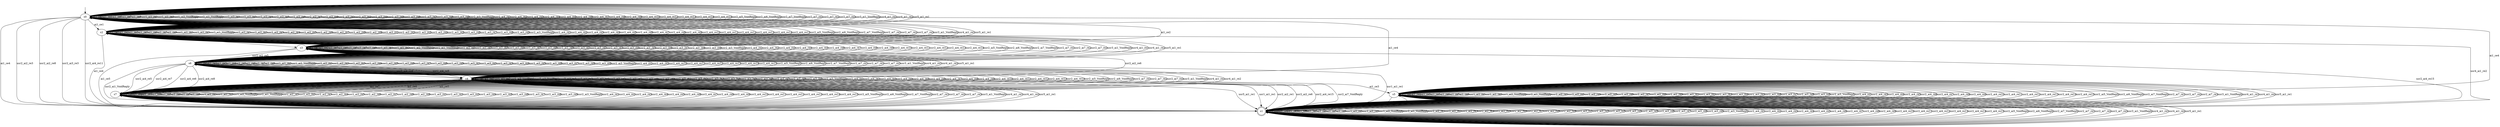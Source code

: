 digraph B {
s0 [label="s0"];
s1 [label="s1", shape=doublecircle];
s2 [label="s2"];
s3 [label="s3"];
s4 [label="s4"];
s5 [label="s5"];
s6 [label="s6"];
s7 [label="s7"];
s0 -> s2 [label="ai1_ce1"];
s0 -> s3 [label="ai1_ce2"];
s0 -> s0 [label="ai1_ce3"];
s0 -> s1 [label="ai1_ce4"];
s0 -> s0 [label="ai1_ce5"];
s0 -> s0 [label="ai1_ce6"];
s0 -> s0 [label="ai1_ce7"];
s0 -> s0 [label="ai1_ce8"];
s0 -> s0 [label="usr1_ai1_re1"];
s0 -> s0 [label="usr1_ai1_re2"];
s0 -> s0 [label="usr1_ai2_VoidReply"];
s0 -> s0 [label="usr2_ai1_VoidReply"];
s0 -> s0 [label="usr2_ai2_re1"];
s0 -> s0 [label="usr2_ai2_re2"];
s0 -> s1 [label="usr2_ai2_re3"];
s0 -> s0 [label="usr2_ai2_re4"];
s0 -> s0 [label="usr2_ai2_re5"];
s0 -> s0 [label="usr2_ai2_re6"];
s0 -> s0 [label="usr2_ai2_re7"];
s0 -> s1 [label="usr2_ai2_re8"];
s0 -> s0 [label="usr2_ai2_re9"];
s0 -> s0 [label="usr2_ai3_re1"];
s0 -> s0 [label="usr2_ai3_re2"];
s0 -> s1 [label="usr2_ai3_re3"];
s0 -> s0 [label="usr2_ai3_re4"];
s0 -> s0 [label="usr2_ai3_re5"];
s0 -> s0 [label="usr2_ai3_re6"];
s0 -> s0 [label="usr2_ai3_re7"];
s0 -> s0 [label="usr2_ai3_re8"];
s0 -> s0 [label="usr2_ai3_re9"];
s0 -> s0 [label="usr2_ai3_VoidReply"];
s0 -> s0 [label="usr2_ai4_re1"];
s0 -> s0 [label="usr2_ai4_re2"];
s0 -> s0 [label="usr2_ai4_re3"];
s0 -> s0 [label="usr2_ai4_re4"];
s0 -> s0 [label="usr2_ai4_re5"];
s0 -> s0 [label="usr2_ai4_re6"];
s0 -> s0 [label="usr2_ai4_re7"];
s0 -> s0 [label="usr2_ai4_re8"];
s0 -> s0 [label="usr2_ai4_re9"];
s0 -> s0 [label="usr2_ai4_re10"];
s0 -> s1 [label="usr2_ai4_re11"];
s0 -> s0 [label="usr2_ai4_re12"];
s0 -> s0 [label="usr2_ai4_re13"];
s0 -> s0 [label="usr2_ai4_re14"];
s0 -> s0 [label="usr2_ai4_re15"];
s0 -> s0 [label="usr2_ai5_VoidReply"];
s0 -> s0 [label="usr2_ai6_VoidReply"];
s0 -> s0 [label="usr2_ai7_VoidReply"];
s0 -> s0 [label="usr2_ai7_re1"];
s0 -> s0 [label="usr2_ai7_re2"];
s0 -> s0 [label="usr2_ai7_re3"];
s0 -> s0 [label="usr3_ai1_VoidReply"];
s0 -> s0 [label="usr4_ai1_re1"];
s0 -> s0 [label="usr4_ai1_re2"];
s0 -> s0 [label="usr5_ai1_re1"];
s1 -> s1 [label="ai1_ce1"];
s1 -> s1 [label="ai1_ce2"];
s1 -> s1 [label="ai1_ce3"];
s1 -> s1 [label="ai1_ce4"];
s1 -> s1 [label="ai1_ce5"];
s1 -> s1 [label="ai1_ce6"];
s1 -> s1 [label="ai1_ce7"];
s1 -> s1 [label="ai1_ce8"];
s1 -> s1 [label="usr1_ai1_re1"];
s1 -> s1 [label="usr1_ai1_re2"];
s1 -> s1 [label="usr1_ai2_VoidReply"];
s1 -> s1 [label="usr2_ai1_VoidReply"];
s1 -> s1 [label="usr2_ai2_re1"];
s1 -> s1 [label="usr2_ai2_re2"];
s1 -> s1 [label="usr2_ai2_re3"];
s1 -> s1 [label="usr2_ai2_re4"];
s1 -> s1 [label="usr2_ai2_re5"];
s1 -> s1 [label="usr2_ai2_re6"];
s1 -> s1 [label="usr2_ai2_re7"];
s1 -> s1 [label="usr2_ai2_re8"];
s1 -> s1 [label="usr2_ai2_re9"];
s1 -> s1 [label="usr2_ai3_re1"];
s1 -> s1 [label="usr2_ai3_re2"];
s1 -> s1 [label="usr2_ai3_re3"];
s1 -> s1 [label="usr2_ai3_re4"];
s1 -> s1 [label="usr2_ai3_re5"];
s1 -> s1 [label="usr2_ai3_re6"];
s1 -> s1 [label="usr2_ai3_re7"];
s1 -> s1 [label="usr2_ai3_re8"];
s1 -> s1 [label="usr2_ai3_re9"];
s1 -> s1 [label="usr2_ai3_VoidReply"];
s1 -> s1 [label="usr2_ai4_re1"];
s1 -> s1 [label="usr2_ai4_re2"];
s1 -> s1 [label="usr2_ai4_re3"];
s1 -> s1 [label="usr2_ai4_re4"];
s1 -> s1 [label="usr2_ai4_re5"];
s1 -> s1 [label="usr2_ai4_re6"];
s1 -> s1 [label="usr2_ai4_re7"];
s1 -> s1 [label="usr2_ai4_re8"];
s1 -> s1 [label="usr2_ai4_re9"];
s1 -> s1 [label="usr2_ai4_re10"];
s1 -> s1 [label="usr2_ai4_re11"];
s1 -> s1 [label="usr2_ai4_re12"];
s1 -> s1 [label="usr2_ai4_re13"];
s1 -> s1 [label="usr2_ai4_re14"];
s1 -> s1 [label="usr2_ai4_re15"];
s1 -> s1 [label="usr2_ai5_VoidReply"];
s1 -> s1 [label="usr2_ai6_VoidReply"];
s1 -> s1 [label="usr2_ai7_VoidReply"];
s1 -> s1 [label="usr2_ai7_re1"];
s1 -> s1 [label="usr2_ai7_re2"];
s1 -> s1 [label="usr2_ai7_re3"];
s1 -> s1 [label="usr3_ai1_VoidReply"];
s1 -> s1 [label="usr4_ai1_re1"];
s1 -> s1 [label="usr4_ai1_re2"];
s1 -> s1 [label="usr5_ai1_re1"];
s2 -> s2 [label="ai1_ce1"];
s2 -> s2 [label="ai1_ce2"];
s2 -> s2 [label="ai1_ce3"];
s2 -> s1 [label="ai1_ce4"];
s2 -> s2 [label="ai1_ce5"];
s2 -> s2 [label="ai1_ce6"];
s2 -> s2 [label="ai1_ce7"];
s2 -> s2 [label="ai1_ce8"];
s2 -> s2 [label="usr1_ai1_re1"];
s2 -> s2 [label="usr1_ai1_re2"];
s2 -> s3 [label="usr1_ai2_VoidReply"];
s2 -> s2 [label="usr2_ai1_VoidReply"];
s2 -> s2 [label="usr2_ai2_re1"];
s2 -> s2 [label="usr2_ai2_re2"];
s2 -> s2 [label="usr2_ai2_re3"];
s2 -> s2 [label="usr2_ai2_re4"];
s2 -> s2 [label="usr2_ai2_re5"];
s2 -> s2 [label="usr2_ai2_re6"];
s2 -> s2 [label="usr2_ai2_re7"];
s2 -> s2 [label="usr2_ai2_re8"];
s2 -> s2 [label="usr2_ai2_re9"];
s2 -> s2 [label="usr2_ai3_re1"];
s2 -> s2 [label="usr2_ai3_re2"];
s2 -> s2 [label="usr2_ai3_re3"];
s2 -> s2 [label="usr2_ai3_re4"];
s2 -> s2 [label="usr2_ai3_re5"];
s2 -> s2 [label="usr2_ai3_re6"];
s2 -> s2 [label="usr2_ai3_re7"];
s2 -> s2 [label="usr2_ai3_re8"];
s2 -> s2 [label="usr2_ai3_re9"];
s2 -> s2 [label="usr2_ai3_VoidReply"];
s2 -> s2 [label="usr2_ai4_re1"];
s2 -> s2 [label="usr2_ai4_re2"];
s2 -> s2 [label="usr2_ai4_re3"];
s2 -> s2 [label="usr2_ai4_re4"];
s2 -> s2 [label="usr2_ai4_re5"];
s2 -> s2 [label="usr2_ai4_re6"];
s2 -> s2 [label="usr2_ai4_re7"];
s2 -> s2 [label="usr2_ai4_re8"];
s2 -> s2 [label="usr2_ai4_re9"];
s2 -> s2 [label="usr2_ai4_re10"];
s2 -> s2 [label="usr2_ai4_re11"];
s2 -> s2 [label="usr2_ai4_re12"];
s2 -> s2 [label="usr2_ai4_re13"];
s2 -> s2 [label="usr2_ai4_re14"];
s2 -> s2 [label="usr2_ai4_re15"];
s2 -> s2 [label="usr2_ai5_VoidReply"];
s2 -> s2 [label="usr2_ai6_VoidReply"];
s2 -> s2 [label="usr2_ai7_VoidReply"];
s2 -> s2 [label="usr2_ai7_re1"];
s2 -> s2 [label="usr2_ai7_re2"];
s2 -> s2 [label="usr2_ai7_re3"];
s2 -> s2 [label="usr3_ai1_VoidReply"];
s2 -> s2 [label="usr4_ai1_re1"];
s2 -> s1 [label="usr4_ai1_re2"];
s2 -> s2 [label="usr5_ai1_re1"];
s3 -> s3 [label="ai1_ce1"];
s3 -> s3 [label="ai1_ce2"];
s3 -> s3 [label="ai1_ce3"];
s3 -> s3 [label="ai1_ce4"];
s3 -> s1 [label="ai1_ce5"];
s3 -> s3 [label="ai1_ce6"];
s3 -> s3 [label="ai1_ce7"];
s3 -> s3 [label="ai1_ce8"];
s3 -> s3 [label="usr1_ai1_re1"];
s3 -> s3 [label="usr1_ai1_re2"];
s3 -> s3 [label="usr1_ai2_VoidReply"];
s3 -> s3 [label="usr2_ai1_VoidReply"];
s3 -> s3 [label="usr2_ai2_re1"];
s3 -> s3 [label="usr2_ai2_re2"];
s3 -> s3 [label="usr2_ai2_re3"];
s3 -> s3 [label="usr2_ai2_re4"];
s3 -> s6 [label="usr2_ai2_re5"];
s3 -> s4 [label="usr2_ai2_re6"];
s3 -> s3 [label="usr2_ai2_re7"];
s3 -> s3 [label="usr2_ai2_re8"];
s3 -> s3 [label="usr2_ai2_re9"];
s3 -> s3 [label="usr2_ai3_re1"];
s3 -> s3 [label="usr2_ai3_re2"];
s3 -> s3 [label="usr2_ai3_re3"];
s3 -> s3 [label="usr2_ai3_re4"];
s3 -> s3 [label="usr2_ai3_re5"];
s3 -> s3 [label="usr2_ai3_re6"];
s3 -> s3 [label="usr2_ai3_re7"];
s3 -> s3 [label="usr2_ai3_re8"];
s3 -> s3 [label="usr2_ai3_re9"];
s3 -> s3 [label="usr2_ai3_VoidReply"];
s3 -> s3 [label="usr2_ai4_re1"];
s3 -> s3 [label="usr2_ai4_re2"];
s3 -> s3 [label="usr2_ai4_re3"];
s3 -> s3 [label="usr2_ai4_re4"];
s3 -> s3 [label="usr2_ai4_re5"];
s3 -> s3 [label="usr2_ai4_re6"];
s3 -> s3 [label="usr2_ai4_re7"];
s3 -> s3 [label="usr2_ai4_re8"];
s3 -> s3 [label="usr2_ai4_re9"];
s3 -> s3 [label="usr2_ai4_re10"];
s3 -> s3 [label="usr2_ai4_re11"];
s3 -> s3 [label="usr2_ai4_re12"];
s3 -> s3 [label="usr2_ai4_re13"];
s3 -> s3 [label="usr2_ai4_re14"];
s3 -> s1 [label="usr2_ai4_re15"];
s3 -> s3 [label="usr2_ai5_VoidReply"];
s3 -> s3 [label="usr2_ai6_VoidReply"];
s3 -> s3 [label="usr2_ai7_VoidReply"];
s3 -> s3 [label="usr2_ai7_re1"];
s3 -> s3 [label="usr2_ai7_re2"];
s3 -> s3 [label="usr2_ai7_re3"];
s3 -> s3 [label="usr3_ai1_VoidReply"];
s3 -> s3 [label="usr4_ai1_re1"];
s3 -> s3 [label="usr4_ai1_re2"];
s3 -> s3 [label="usr5_ai1_re1"];
s4 -> s4 [label="ai1_ce1"];
s4 -> s4 [label="ai1_ce2"];
s4 -> s5 [label="ai1_ce3"];
s4 -> s0 [label="ai1_ce4"];
s4 -> s7 [label="ai1_ce5"];
s4 -> s7 [label="ai1_ce6"];
s4 -> s7 [label="ai1_ce7"];
s4 -> s7 [label="ai1_ce8"];
s4 -> s1 [label="usr1_ai1_re1"];
s4 -> s4 [label="usr1_ai1_re2"];
s4 -> s4 [label="usr1_ai2_VoidReply"];
s4 -> s4 [label="usr2_ai1_VoidReply"];
s4 -> s1 [label="usr2_ai2_re1"];
s4 -> s4 [label="usr2_ai2_re2"];
s4 -> s4 [label="usr2_ai2_re3"];
s4 -> s4 [label="usr2_ai2_re4"];
s4 -> s4 [label="usr2_ai2_re5"];
s4 -> s1 [label="usr2_ai2_re6"];
s4 -> s4 [label="usr2_ai2_re7"];
s4 -> s4 [label="usr2_ai2_re8"];
s4 -> s4 [label="usr2_ai2_re9"];
s4 -> s4 [label="usr2_ai3_re1"];
s4 -> s4 [label="usr2_ai3_re2"];
s4 -> s4 [label="usr2_ai3_re3"];
s4 -> s4 [label="usr2_ai3_re4"];
s4 -> s4 [label="usr2_ai3_re5"];
s4 -> s4 [label="usr2_ai3_re6"];
s4 -> s4 [label="usr2_ai3_re7"];
s4 -> s4 [label="usr2_ai3_re8"];
s4 -> s4 [label="usr2_ai3_re9"];
s4 -> s4 [label="usr2_ai3_VoidReply"];
s4 -> s4 [label="usr2_ai4_re1"];
s4 -> s4 [label="usr2_ai4_re2"];
s4 -> s4 [label="usr2_ai4_re3"];
s4 -> s4 [label="usr2_ai4_re4"];
s4 -> s4 [label="usr2_ai4_re5"];
s4 -> s4 [label="usr2_ai4_re6"];
s4 -> s4 [label="usr2_ai4_re7"];
s4 -> s4 [label="usr2_ai4_re8"];
s4 -> s4 [label="usr2_ai4_re9"];
s4 -> s4 [label="usr2_ai4_re10"];
s4 -> s4 [label="usr2_ai4_re11"];
s4 -> s4 [label="usr2_ai4_re12"];
s4 -> s4 [label="usr2_ai4_re13"];
s4 -> s4 [label="usr2_ai4_re14"];
s4 -> s1 [label="usr2_ai4_re15"];
s4 -> s4 [label="usr2_ai5_VoidReply"];
s4 -> s4 [label="usr2_ai6_VoidReply"];
s4 -> s1 [label="usr2_ai7_VoidReply"];
s4 -> s4 [label="usr2_ai7_re1"];
s4 -> s4 [label="usr2_ai7_re2"];
s4 -> s4 [label="usr2_ai7_re3"];
s4 -> s4 [label="usr3_ai1_VoidReply"];
s4 -> s4 [label="usr4_ai1_re1"];
s4 -> s4 [label="usr4_ai1_re2"];
s4 -> s1 [label="usr5_ai1_re1"];
s5 -> s5 [label="ai1_ce1"];
s5 -> s5 [label="ai1_ce2"];
s5 -> s5 [label="ai1_ce3"];
s5 -> s0 [label="ai1_ce4"];
s5 -> s5 [label="ai1_ce5"];
s5 -> s5 [label="ai1_ce6"];
s5 -> s5 [label="ai1_ce7"];
s5 -> s5 [label="ai1_ce8"];
s5 -> s5 [label="usr1_ai1_re1"];
s5 -> s5 [label="usr1_ai1_re2"];
s5 -> s5 [label="usr1_ai2_VoidReply"];
s5 -> s5 [label="usr2_ai1_VoidReply"];
s5 -> s5 [label="usr2_ai2_re1"];
s5 -> s5 [label="usr2_ai2_re2"];
s5 -> s1 [label="usr2_ai2_re3"];
s5 -> s5 [label="usr2_ai2_re4"];
s5 -> s5 [label="usr2_ai2_re5"];
s5 -> s5 [label="usr2_ai2_re6"];
s5 -> s5 [label="usr2_ai2_re7"];
s5 -> s5 [label="usr2_ai2_re8"];
s5 -> s5 [label="usr2_ai2_re9"];
s5 -> s5 [label="usr2_ai3_re1"];
s5 -> s5 [label="usr2_ai3_re2"];
s5 -> s5 [label="usr2_ai3_re3"];
s5 -> s5 [label="usr2_ai3_re4"];
s5 -> s5 [label="usr2_ai3_re5"];
s5 -> s5 [label="usr2_ai3_re6"];
s5 -> s5 [label="usr2_ai3_re7"];
s5 -> s5 [label="usr2_ai3_re8"];
s5 -> s5 [label="usr2_ai3_re9"];
s5 -> s5 [label="usr2_ai3_VoidReply"];
s5 -> s5 [label="usr2_ai4_re1"];
s5 -> s1 [label="usr2_ai4_re2"];
s5 -> s5 [label="usr2_ai4_re3"];
s5 -> s5 [label="usr2_ai4_re4"];
s5 -> s5 [label="usr2_ai4_re5"];
s5 -> s5 [label="usr2_ai4_re6"];
s5 -> s5 [label="usr2_ai4_re7"];
s5 -> s5 [label="usr2_ai4_re8"];
s5 -> s5 [label="usr2_ai4_re9"];
s5 -> s5 [label="usr2_ai4_re10"];
s5 -> s5 [label="usr2_ai4_re11"];
s5 -> s5 [label="usr2_ai4_re12"];
s5 -> s5 [label="usr2_ai4_re13"];
s5 -> s5 [label="usr2_ai4_re14"];
s5 -> s5 [label="usr2_ai4_re15"];
s5 -> s5 [label="usr2_ai5_VoidReply"];
s5 -> s5 [label="usr2_ai6_VoidReply"];
s5 -> s5 [label="usr2_ai7_VoidReply"];
s5 -> s5 [label="usr2_ai7_re1"];
s5 -> s5 [label="usr2_ai7_re2"];
s5 -> s5 [label="usr2_ai7_re3"];
s5 -> s5 [label="usr3_ai1_VoidReply"];
s5 -> s5 [label="usr4_ai1_re1"];
s5 -> s5 [label="usr4_ai1_re2"];
s5 -> s5 [label="usr5_ai1_re1"];
s6 -> s6 [label="ai1_ce1"];
s6 -> s6 [label="ai1_ce2"];
s6 -> s6 [label="ai1_ce3"];
s6 -> s6 [label="ai1_ce4"];
s6 -> s6 [label="ai1_ce5"];
s6 -> s6 [label="ai1_ce6"];
s6 -> s6 [label="ai1_ce7"];
s6 -> s6 [label="ai1_ce8"];
s6 -> s1 [label="usr1_ai1_re1"];
s6 -> s6 [label="usr1_ai1_re2"];
s6 -> s6 [label="usr1_ai2_VoidReply"];
s6 -> s1 [label="usr2_ai1_VoidReply"];
s6 -> s6 [label="usr2_ai2_re1"];
s6 -> s6 [label="usr2_ai2_re2"];
s6 -> s6 [label="usr2_ai2_re3"];
s6 -> s6 [label="usr2_ai2_re4"];
s6 -> s6 [label="usr2_ai2_re5"];
s6 -> s6 [label="usr2_ai2_re6"];
s6 -> s6 [label="usr2_ai2_re7"];
s6 -> s6 [label="usr2_ai2_re8"];
s6 -> s6 [label="usr2_ai2_re9"];
s6 -> s6 [label="usr2_ai3_re1"];
s6 -> s6 [label="usr2_ai3_re2"];
s6 -> s6 [label="usr2_ai3_re3"];
s6 -> s6 [label="usr2_ai3_re4"];
s6 -> s6 [label="usr2_ai3_re5"];
s6 -> s6 [label="usr2_ai3_re6"];
s6 -> s6 [label="usr2_ai3_re7"];
s6 -> s6 [label="usr2_ai3_re8"];
s6 -> s6 [label="usr2_ai3_re9"];
s6 -> s6 [label="usr2_ai3_VoidReply"];
s6 -> s6 [label="usr2_ai4_re1"];
s6 -> s6 [label="usr2_ai4_re2"];
s6 -> s4 [label="usr2_ai4_re3"];
s6 -> s4 [label="usr2_ai4_re4"];
s6 -> s7 [label="usr2_ai4_re5"];
s6 -> s7 [label="usr2_ai4_re6"];
s6 -> s7 [label="usr2_ai4_re7"];
s6 -> s7 [label="usr2_ai4_re8"];
s6 -> s4 [label="usr2_ai4_re9"];
s6 -> s6 [label="usr2_ai4_re10"];
s6 -> s6 [label="usr2_ai4_re11"];
s6 -> s6 [label="usr2_ai4_re12"];
s6 -> s6 [label="usr2_ai4_re13"];
s6 -> s6 [label="usr2_ai4_re14"];
s6 -> s6 [label="usr2_ai4_re15"];
s6 -> s6 [label="usr2_ai5_VoidReply"];
s6 -> s6 [label="usr2_ai6_VoidReply"];
s6 -> s6 [label="usr2_ai7_VoidReply"];
s6 -> s6 [label="usr2_ai7_re1"];
s6 -> s6 [label="usr2_ai7_re2"];
s6 -> s6 [label="usr2_ai7_re3"];
s6 -> s6 [label="usr3_ai1_VoidReply"];
s6 -> s6 [label="usr4_ai1_re1"];
s6 -> s6 [label="usr4_ai1_re2"];
s6 -> s6 [label="usr5_ai1_re1"];
s7 -> s7 [label="ai1_ce1"];
s7 -> s7 [label="ai1_ce2"];
s7 -> s7 [label="ai1_ce3"];
s7 -> s7 [label="ai1_ce4"];
s7 -> s7 [label="ai1_ce5"];
s7 -> s7 [label="ai1_ce6"];
s7 -> s7 [label="ai1_ce7"];
s7 -> s7 [label="ai1_ce8"];
s7 -> s7 [label="usr1_ai1_re1"];
s7 -> s7 [label="usr1_ai1_re2"];
s7 -> s7 [label="usr1_ai2_VoidReply"];
s7 -> s7 [label="usr2_ai1_VoidReply"];
s7 -> s7 [label="usr2_ai2_re1"];
s7 -> s7 [label="usr2_ai2_re2"];
s7 -> s7 [label="usr2_ai2_re3"];
s7 -> s7 [label="usr2_ai2_re4"];
s7 -> s7 [label="usr2_ai2_re5"];
s7 -> s7 [label="usr2_ai2_re6"];
s7 -> s7 [label="usr2_ai2_re7"];
s7 -> s7 [label="usr2_ai2_re8"];
s7 -> s7 [label="usr2_ai2_re9"];
s7 -> s7 [label="usr2_ai3_re1"];
s7 -> s7 [label="usr2_ai3_re2"];
s7 -> s7 [label="usr2_ai3_re3"];
s7 -> s7 [label="usr2_ai3_re4"];
s7 -> s7 [label="usr2_ai3_re5"];
s7 -> s7 [label="usr2_ai3_re6"];
s7 -> s7 [label="usr2_ai3_re7"];
s7 -> s7 [label="usr2_ai3_re8"];
s7 -> s7 [label="usr2_ai3_re9"];
s7 -> s7 [label="usr2_ai3_VoidReply"];
s7 -> s7 [label="usr2_ai4_re1"];
s7 -> s7 [label="usr2_ai4_re2"];
s7 -> s7 [label="usr2_ai4_re3"];
s7 -> s7 [label="usr2_ai4_re4"];
s7 -> s7 [label="usr2_ai4_re5"];
s7 -> s7 [label="usr2_ai4_re6"];
s7 -> s7 [label="usr2_ai4_re7"];
s7 -> s7 [label="usr2_ai4_re8"];
s7 -> s7 [label="usr2_ai4_re9"];
s7 -> s7 [label="usr2_ai4_re10"];
s7 -> s7 [label="usr2_ai4_re11"];
s7 -> s7 [label="usr2_ai4_re12"];
s7 -> s7 [label="usr2_ai4_re13"];
s7 -> s7 [label="usr2_ai4_re14"];
s7 -> s7 [label="usr2_ai4_re15"];
s7 -> s7 [label="usr2_ai5_VoidReply"];
s7 -> s7 [label="usr2_ai6_VoidReply"];
s7 -> s7 [label="usr2_ai7_VoidReply"];
s7 -> s7 [label="usr2_ai7_re1"];
s7 -> s7 [label="usr2_ai7_re2"];
s7 -> s7 [label="usr2_ai7_re3"];
s7 -> s7 [label="usr3_ai1_VoidReply"];
s7 -> s7 [label="usr4_ai1_re1"];
s7 -> s7 [label="usr4_ai1_re2"];
s7 -> s7 [label="usr5_ai1_re1"];
__start0 [shape=none, label=""];
__start0 -> s0 [label=""];
}
